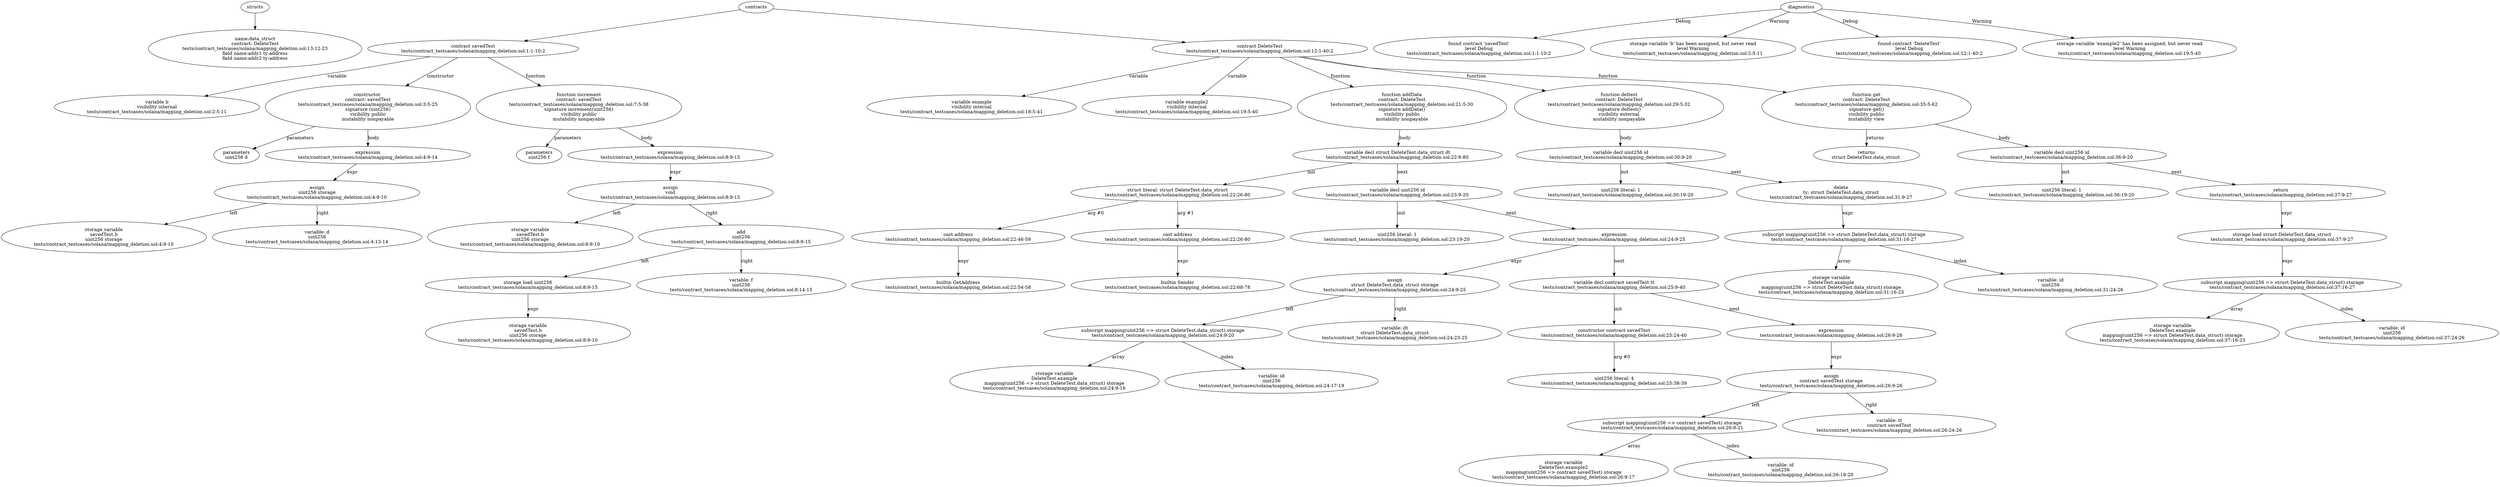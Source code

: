 strict digraph "tests/contract_testcases/solana/mapping_deletion.sol" {
	data_struct [label="name:data_struct\ncontract: DeleteTest\ntests/contract_testcases/solana/mapping_deletion.sol:13:12-23\nfield name:addr1 ty:address\nfield name:addr2 ty:address"]
	contract [label="contract savedTest\ntests/contract_testcases/solana/mapping_deletion.sol:1:1-10:2"]
	var [label="variable b\nvisibility internal\ntests/contract_testcases/solana/mapping_deletion.sol:2:5-11"]
	node_5 [label="constructor \ncontract: savedTest\ntests/contract_testcases/solana/mapping_deletion.sol:3:5-25\nsignature (uint256)\nvisibility public\nmutability nonpayable"]
	parameters [label="parameters\nuint256 d"]
	expr [label="expression\ntests/contract_testcases/solana/mapping_deletion.sol:4:9-14"]
	assign [label="assign\nuint256 storage\ntests/contract_testcases/solana/mapping_deletion.sol:4:9-10"]
	storage_var [label="storage variable\nsavedTest.b\nuint256 storage\ntests/contract_testcases/solana/mapping_deletion.sol:4:9-10"]
	variable [label="variable: d\nuint256\ntests/contract_testcases/solana/mapping_deletion.sol:4:13-14"]
	increment [label="function increment\ncontract: savedTest\ntests/contract_testcases/solana/mapping_deletion.sol:7:5-38\nsignature increment(uint256)\nvisibility public\nmutability nonpayable"]
	parameters_12 [label="parameters\nuint256 f"]
	expr_13 [label="expression\ntests/contract_testcases/solana/mapping_deletion.sol:8:9-15"]
	assign_14 [label="assign\nvoid\ntests/contract_testcases/solana/mapping_deletion.sol:8:9-15"]
	storage_var_15 [label="storage variable\nsavedTest.b\nuint256 storage\ntests/contract_testcases/solana/mapping_deletion.sol:8:9-10"]
	add [label="add\nuint256\ntests/contract_testcases/solana/mapping_deletion.sol:8:9-15"]
	storage_load [label="storage load uint256\ntests/contract_testcases/solana/mapping_deletion.sol:8:9-15"]
	storage_var_18 [label="storage variable\nsavedTest.b\nuint256 storage\ntests/contract_testcases/solana/mapping_deletion.sol:8:9-10"]
	variable_19 [label="variable: f\nuint256\ntests/contract_testcases/solana/mapping_deletion.sol:8:14-15"]
	contract_20 [label="contract DeleteTest\ntests/contract_testcases/solana/mapping_deletion.sol:12:1-40:2"]
	var_21 [label="variable example\nvisibility internal\ntests/contract_testcases/solana/mapping_deletion.sol:18:5-41"]
	var_22 [label="variable example2\nvisibility internal\ntests/contract_testcases/solana/mapping_deletion.sol:19:5-40"]
	addData [label="function addData\ncontract: DeleteTest\ntests/contract_testcases/solana/mapping_deletion.sol:21:5-30\nsignature addData()\nvisibility public\nmutability nonpayable"]
	var_decl [label="variable decl struct DeleteTest.data_struct dt\ntests/contract_testcases/solana/mapping_deletion.sol:22:9-80"]
	struct_literal [label="struct literal: struct DeleteTest.data_struct\ntests/contract_testcases/solana/mapping_deletion.sol:22:26-80"]
	cast [label="cast address\ntests/contract_testcases/solana/mapping_deletion.sol:22:46-59"]
	builtins [label="builtin GetAddress\ntests/contract_testcases/solana/mapping_deletion.sol:22:54-58"]
	cast_28 [label="cast address\ntests/contract_testcases/solana/mapping_deletion.sol:22:26-80"]
	builtins_29 [label="builtin Sender\ntests/contract_testcases/solana/mapping_deletion.sol:22:68-78"]
	var_decl_30 [label="variable decl uint256 id\ntests/contract_testcases/solana/mapping_deletion.sol:23:9-20"]
	number_literal [label="uint256 literal: 1\ntests/contract_testcases/solana/mapping_deletion.sol:23:19-20"]
	expr_32 [label="expression\ntests/contract_testcases/solana/mapping_deletion.sol:24:9-25"]
	assign_33 [label="assign\nstruct DeleteTest.data_struct storage\ntests/contract_testcases/solana/mapping_deletion.sol:24:9-25"]
	subscript [label="subscript mapping(uint256 => struct DeleteTest.data_struct) storage\ntests/contract_testcases/solana/mapping_deletion.sol:24:9-20"]
	storage_var_35 [label="storage variable\nDeleteTest.example\nmapping(uint256 => struct DeleteTest.data_struct) storage\ntests/contract_testcases/solana/mapping_deletion.sol:24:9-16"]
	variable_36 [label="variable: id\nuint256\ntests/contract_testcases/solana/mapping_deletion.sol:24:17-19"]
	variable_37 [label="variable: dt\nstruct DeleteTest.data_struct\ntests/contract_testcases/solana/mapping_deletion.sol:24:23-25"]
	var_decl_38 [label="variable decl contract savedTest tt\ntests/contract_testcases/solana/mapping_deletion.sol:25:9-40"]
	constructor [label="constructor contract savedTest\ntests/contract_testcases/solana/mapping_deletion.sol:25:24-40"]
	number_literal_40 [label="uint256 literal: 4\ntests/contract_testcases/solana/mapping_deletion.sol:25:38-39"]
	expr_41 [label="expression\ntests/contract_testcases/solana/mapping_deletion.sol:26:9-26"]
	assign_42 [label="assign\ncontract savedTest storage\ntests/contract_testcases/solana/mapping_deletion.sol:26:9-26"]
	subscript_43 [label="subscript mapping(uint256 => contract savedTest) storage\ntests/contract_testcases/solana/mapping_deletion.sol:26:9-21"]
	storage_var_44 [label="storage variable\nDeleteTest.example2\nmapping(uint256 => contract savedTest) storage\ntests/contract_testcases/solana/mapping_deletion.sol:26:9-17"]
	variable_45 [label="variable: id\nuint256\ntests/contract_testcases/solana/mapping_deletion.sol:26:18-20"]
	variable_46 [label="variable: tt\ncontract savedTest\ntests/contract_testcases/solana/mapping_deletion.sol:26:24-26"]
	deltest [label="function deltest\ncontract: DeleteTest\ntests/contract_testcases/solana/mapping_deletion.sol:29:5-32\nsignature deltest()\nvisibility external\nmutability nonpayable"]
	var_decl_48 [label="variable decl uint256 id\ntests/contract_testcases/solana/mapping_deletion.sol:30:9-20"]
	number_literal_49 [label="uint256 literal: 1\ntests/contract_testcases/solana/mapping_deletion.sol:30:19-20"]
	delete [label="delete\nty: struct DeleteTest.data_struct\ntests/contract_testcases/solana/mapping_deletion.sol:31:9-27"]
	subscript_51 [label="subscript mapping(uint256 => struct DeleteTest.data_struct) storage\ntests/contract_testcases/solana/mapping_deletion.sol:31:16-27"]
	storage_var_52 [label="storage variable\nDeleteTest.example\nmapping(uint256 => struct DeleteTest.data_struct) storage\ntests/contract_testcases/solana/mapping_deletion.sol:31:16-23"]
	variable_53 [label="variable: id\nuint256\ntests/contract_testcases/solana/mapping_deletion.sol:31:24-26"]
	get [label="function get\ncontract: DeleteTest\ntests/contract_testcases/solana/mapping_deletion.sol:35:5-62\nsignature get()\nvisibility public\nmutability view"]
	returns [label="returns\nstruct DeleteTest.data_struct "]
	var_decl_56 [label="variable decl uint256 id\ntests/contract_testcases/solana/mapping_deletion.sol:36:9-20"]
	number_literal_57 [label="uint256 literal: 1\ntests/contract_testcases/solana/mapping_deletion.sol:36:19-20"]
	return [label="return\ntests/contract_testcases/solana/mapping_deletion.sol:37:9-27"]
	storage_load_59 [label="storage load struct DeleteTest.data_struct\ntests/contract_testcases/solana/mapping_deletion.sol:37:9-27"]
	subscript_60 [label="subscript mapping(uint256 => struct DeleteTest.data_struct) storage\ntests/contract_testcases/solana/mapping_deletion.sol:37:16-27"]
	storage_var_61 [label="storage variable\nDeleteTest.example\nmapping(uint256 => struct DeleteTest.data_struct) storage\ntests/contract_testcases/solana/mapping_deletion.sol:37:16-23"]
	variable_62 [label="variable: id\nuint256\ntests/contract_testcases/solana/mapping_deletion.sol:37:24-26"]
	diagnostic [label="found contract 'savedTest'\nlevel Debug\ntests/contract_testcases/solana/mapping_deletion.sol:1:1-10:2"]
	diagnostic_65 [label="storage variable 'b' has been assigned, but never read\nlevel Warning\ntests/contract_testcases/solana/mapping_deletion.sol:2:5-11"]
	diagnostic_66 [label="found contract 'DeleteTest'\nlevel Debug\ntests/contract_testcases/solana/mapping_deletion.sol:12:1-40:2"]
	diagnostic_67 [label="storage variable 'example2' has been assigned, but never read\nlevel Warning\ntests/contract_testcases/solana/mapping_deletion.sol:19:5-40"]
	structs -> data_struct
	contracts -> contract
	contract -> var [label="variable"]
	contract -> node_5 [label="constructor"]
	node_5 -> parameters [label="parameters"]
	node_5 -> expr [label="body"]
	expr -> assign [label="expr"]
	assign -> storage_var [label="left"]
	assign -> variable [label="right"]
	contract -> increment [label="function"]
	increment -> parameters_12 [label="parameters"]
	increment -> expr_13 [label="body"]
	expr_13 -> assign_14 [label="expr"]
	assign_14 -> storage_var_15 [label="left"]
	assign_14 -> add [label="right"]
	add -> storage_load [label="left"]
	storage_load -> storage_var_18 [label="expr"]
	add -> variable_19 [label="right"]
	contracts -> contract_20
	contract_20 -> var_21 [label="variable"]
	contract_20 -> var_22 [label="variable"]
	contract_20 -> addData [label="function"]
	addData -> var_decl [label="body"]
	var_decl -> struct_literal [label="init"]
	struct_literal -> cast [label="arg #0"]
	cast -> builtins [label="expr"]
	struct_literal -> cast_28 [label="arg #1"]
	cast_28 -> builtins_29 [label="expr"]
	var_decl -> var_decl_30 [label="next"]
	var_decl_30 -> number_literal [label="init"]
	var_decl_30 -> expr_32 [label="next"]
	expr_32 -> assign_33 [label="expr"]
	assign_33 -> subscript [label="left"]
	subscript -> storage_var_35 [label="array"]
	subscript -> variable_36 [label="index"]
	assign_33 -> variable_37 [label="right"]
	expr_32 -> var_decl_38 [label="next"]
	var_decl_38 -> constructor [label="init"]
	constructor -> number_literal_40 [label="arg #0"]
	var_decl_38 -> expr_41 [label="next"]
	expr_41 -> assign_42 [label="expr"]
	assign_42 -> subscript_43 [label="left"]
	subscript_43 -> storage_var_44 [label="array"]
	subscript_43 -> variable_45 [label="index"]
	assign_42 -> variable_46 [label="right"]
	contract_20 -> deltest [label="function"]
	deltest -> var_decl_48 [label="body"]
	var_decl_48 -> number_literal_49 [label="init"]
	var_decl_48 -> delete [label="next"]
	delete -> subscript_51 [label="expr"]
	subscript_51 -> storage_var_52 [label="array"]
	subscript_51 -> variable_53 [label="index"]
	contract_20 -> get [label="function"]
	get -> returns [label="returns"]
	get -> var_decl_56 [label="body"]
	var_decl_56 -> number_literal_57 [label="init"]
	var_decl_56 -> return [label="next"]
	return -> storage_load_59 [label="expr"]
	storage_load_59 -> subscript_60 [label="expr"]
	subscript_60 -> storage_var_61 [label="array"]
	subscript_60 -> variable_62 [label="index"]
	diagnostics -> diagnostic [label="Debug"]
	diagnostics -> diagnostic_65 [label="Warning"]
	diagnostics -> diagnostic_66 [label="Debug"]
	diagnostics -> diagnostic_67 [label="Warning"]
}

